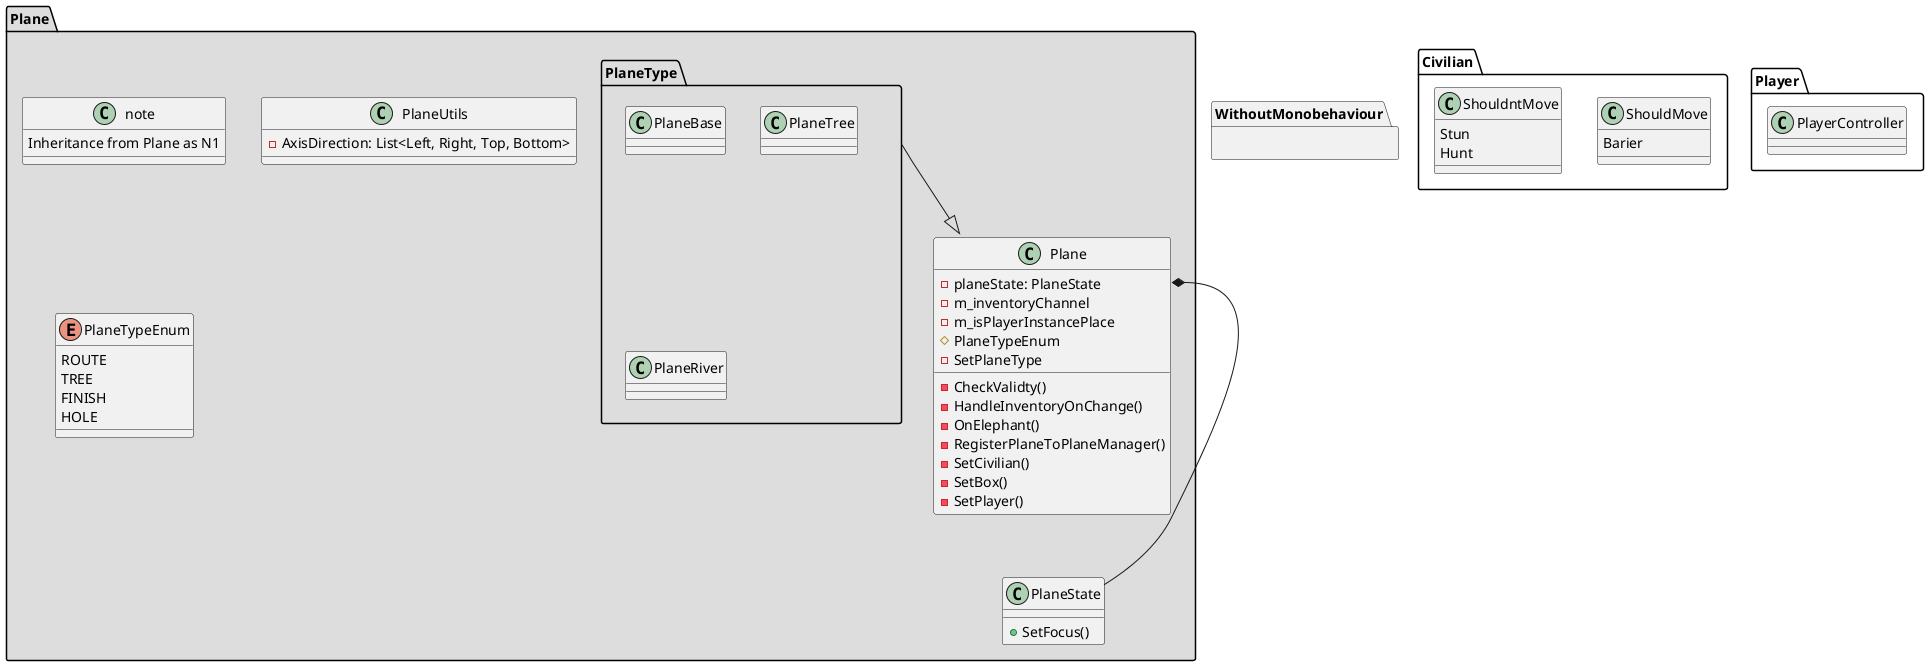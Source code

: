 @startuml


package Civilian {
    class ShouldMove {
        Barier
    }

    class ShouldntMove {
        Stun
        Hunt
    }
}

' package Civilian {
'     class CivilianBase {}

' }

package Player {
    class PlayerController {}
}

package WithoutMonobehaviour {    
}

package Plane #DDDDDD {
    class Plane {
        -planeState: PlaneState
        -m_inventoryChannel
        -m_isPlayerInstancePlace 
        #PlaneTypeEnum
        -SetPlaneType
        -CheckValidty()
        -HandleInventoryOnChange()
        -OnElephant()
        -RegisterPlaneToPlaneManager()
        -SetCivilian()
        -SetBox()
        -SetPlayer()        
    }

    Plane::planeState *-- PlaneState

    package PlaneType {
        class PlaneBase {}
        class PlaneTree {}
        class PlaneRiver {}  
    }

    note : Inheritance from Plane as N1

    class PlaneState {
        +SetFocus()    
    }


    class PlaneUtils {
        -AxisDirection: List<Left, Right, Top, Bottom>

    }

    PlaneType --|> Plane 

    enum PlaneTypeEnum {
        ROUTE
        TREE
        FINISH
        HOLE
    }
}


@enduml


